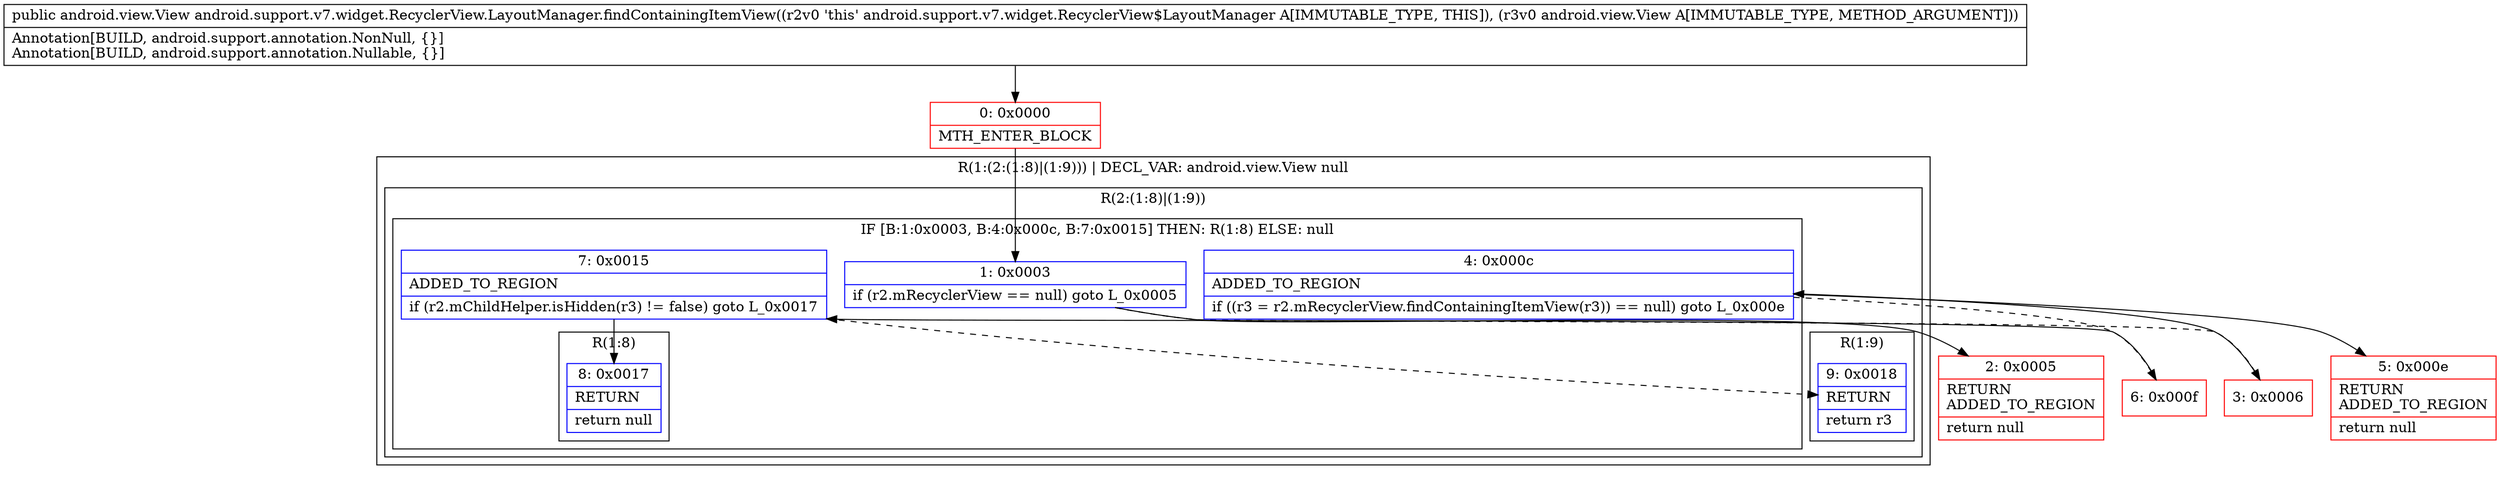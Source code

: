digraph "CFG forandroid.support.v7.widget.RecyclerView.LayoutManager.findContainingItemView(Landroid\/view\/View;)Landroid\/view\/View;" {
subgraph cluster_Region_906839981 {
label = "R(1:(2:(1:8)|(1:9))) | DECL_VAR: android.view.View null\l";
node [shape=record,color=blue];
subgraph cluster_Region_1085649869 {
label = "R(2:(1:8)|(1:9))";
node [shape=record,color=blue];
subgraph cluster_IfRegion_1050893895 {
label = "IF [B:1:0x0003, B:4:0x000c, B:7:0x0015] THEN: R(1:8) ELSE: null";
node [shape=record,color=blue];
Node_1 [shape=record,label="{1\:\ 0x0003|if (r2.mRecyclerView == null) goto L_0x0005\l}"];
Node_4 [shape=record,label="{4\:\ 0x000c|ADDED_TO_REGION\l|if ((r3 = r2.mRecyclerView.findContainingItemView(r3)) == null) goto L_0x000e\l}"];
Node_7 [shape=record,label="{7\:\ 0x0015|ADDED_TO_REGION\l|if (r2.mChildHelper.isHidden(r3) != false) goto L_0x0017\l}"];
subgraph cluster_Region_165323673 {
label = "R(1:8)";
node [shape=record,color=blue];
Node_8 [shape=record,label="{8\:\ 0x0017|RETURN\l|return null\l}"];
}
}
subgraph cluster_Region_1429646624 {
label = "R(1:9)";
node [shape=record,color=blue];
Node_9 [shape=record,label="{9\:\ 0x0018|RETURN\l|return r3\l}"];
}
}
}
Node_0 [shape=record,color=red,label="{0\:\ 0x0000|MTH_ENTER_BLOCK\l}"];
Node_2 [shape=record,color=red,label="{2\:\ 0x0005|RETURN\lADDED_TO_REGION\l|return null\l}"];
Node_3 [shape=record,color=red,label="{3\:\ 0x0006}"];
Node_5 [shape=record,color=red,label="{5\:\ 0x000e|RETURN\lADDED_TO_REGION\l|return null\l}"];
Node_6 [shape=record,color=red,label="{6\:\ 0x000f}"];
MethodNode[shape=record,label="{public android.view.View android.support.v7.widget.RecyclerView.LayoutManager.findContainingItemView((r2v0 'this' android.support.v7.widget.RecyclerView$LayoutManager A[IMMUTABLE_TYPE, THIS]), (r3v0 android.view.View A[IMMUTABLE_TYPE, METHOD_ARGUMENT]))  | Annotation[BUILD, android.support.annotation.NonNull, \{\}]\lAnnotation[BUILD, android.support.annotation.Nullable, \{\}]\l}"];
MethodNode -> Node_0;
Node_1 -> Node_2;
Node_1 -> Node_3[style=dashed];
Node_4 -> Node_5;
Node_4 -> Node_6[style=dashed];
Node_7 -> Node_8;
Node_7 -> Node_9[style=dashed];
Node_0 -> Node_1;
Node_3 -> Node_4;
Node_6 -> Node_7;
}

